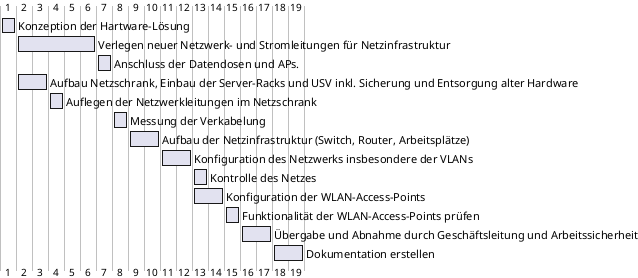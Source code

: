 @startgantt

[Konzeption der Hartware-Lösung] lasts 1 days
[Verlegen neuer Netzwerk- und Stromleitungen für Netzinfrastruktur] starts D+1 
[Verlegen neuer Netzwerk- und Stromleitungen für Netzinfrastruktur] lasts 5 days
[Anschluss der Datendosen und APs.] starts D+6 
[Anschluss der Datendosen und APs.] lasts 1 days
[Aufbau Netzschrank, Einbau der Server-Racks und USV inkl. Sicherung und Entsorgung alter Hardware] starts D+1  
[Aufbau Netzschrank, Einbau der Server-Racks und USV inkl. Sicherung und Entsorgung alter Hardware] lasts 2 days
[Auflegen der Netzwerkleitungen im Netzschrank] starts D+3
[Auflegen der Netzwerkleitungen im Netzschrank] lasts 1 days
[Messung der Verkabelung] starts D+7
[Messung der Verkabelung] lasts 1 days
[Aufbau der Netzinfrastruktur (Switch, Router, Arbeitsplätze)] starts D+8
[Aufbau der Netzinfrastruktur (Switch, Router, Arbeitsplätze)] lasts 2 days
[Konfiguration des Netzwerks insbesondere der VLANs] starts D+10
[Konfiguration des Netzwerks insbesondere der VLANs] lasts 2 days
[Kontrolle des Netzes] starts D+12
[Kontrolle des Netzes] lasts 1 days
[Konfiguration der WLAN-Access-Points] starts D+12
[Konfiguration der WLAN-Access-Points] lasts 2 days
[Funktionalität der WLAN-Access-Points prüfen] starts D+14
[Funktionalität der WLAN-Access-Points prüfen] lasts 1 days
[Übergabe und Abnahme durch Geschäftsleitung und Arbeitssicherheit] starts D+15
[Übergabe und Abnahme durch Geschäftsleitung und Arbeitssicherheit] lasts 2 days
[Dokumentation erstellen] starts D+17
[Dokumentation erstellen] lasts 2 days
@endgantt
